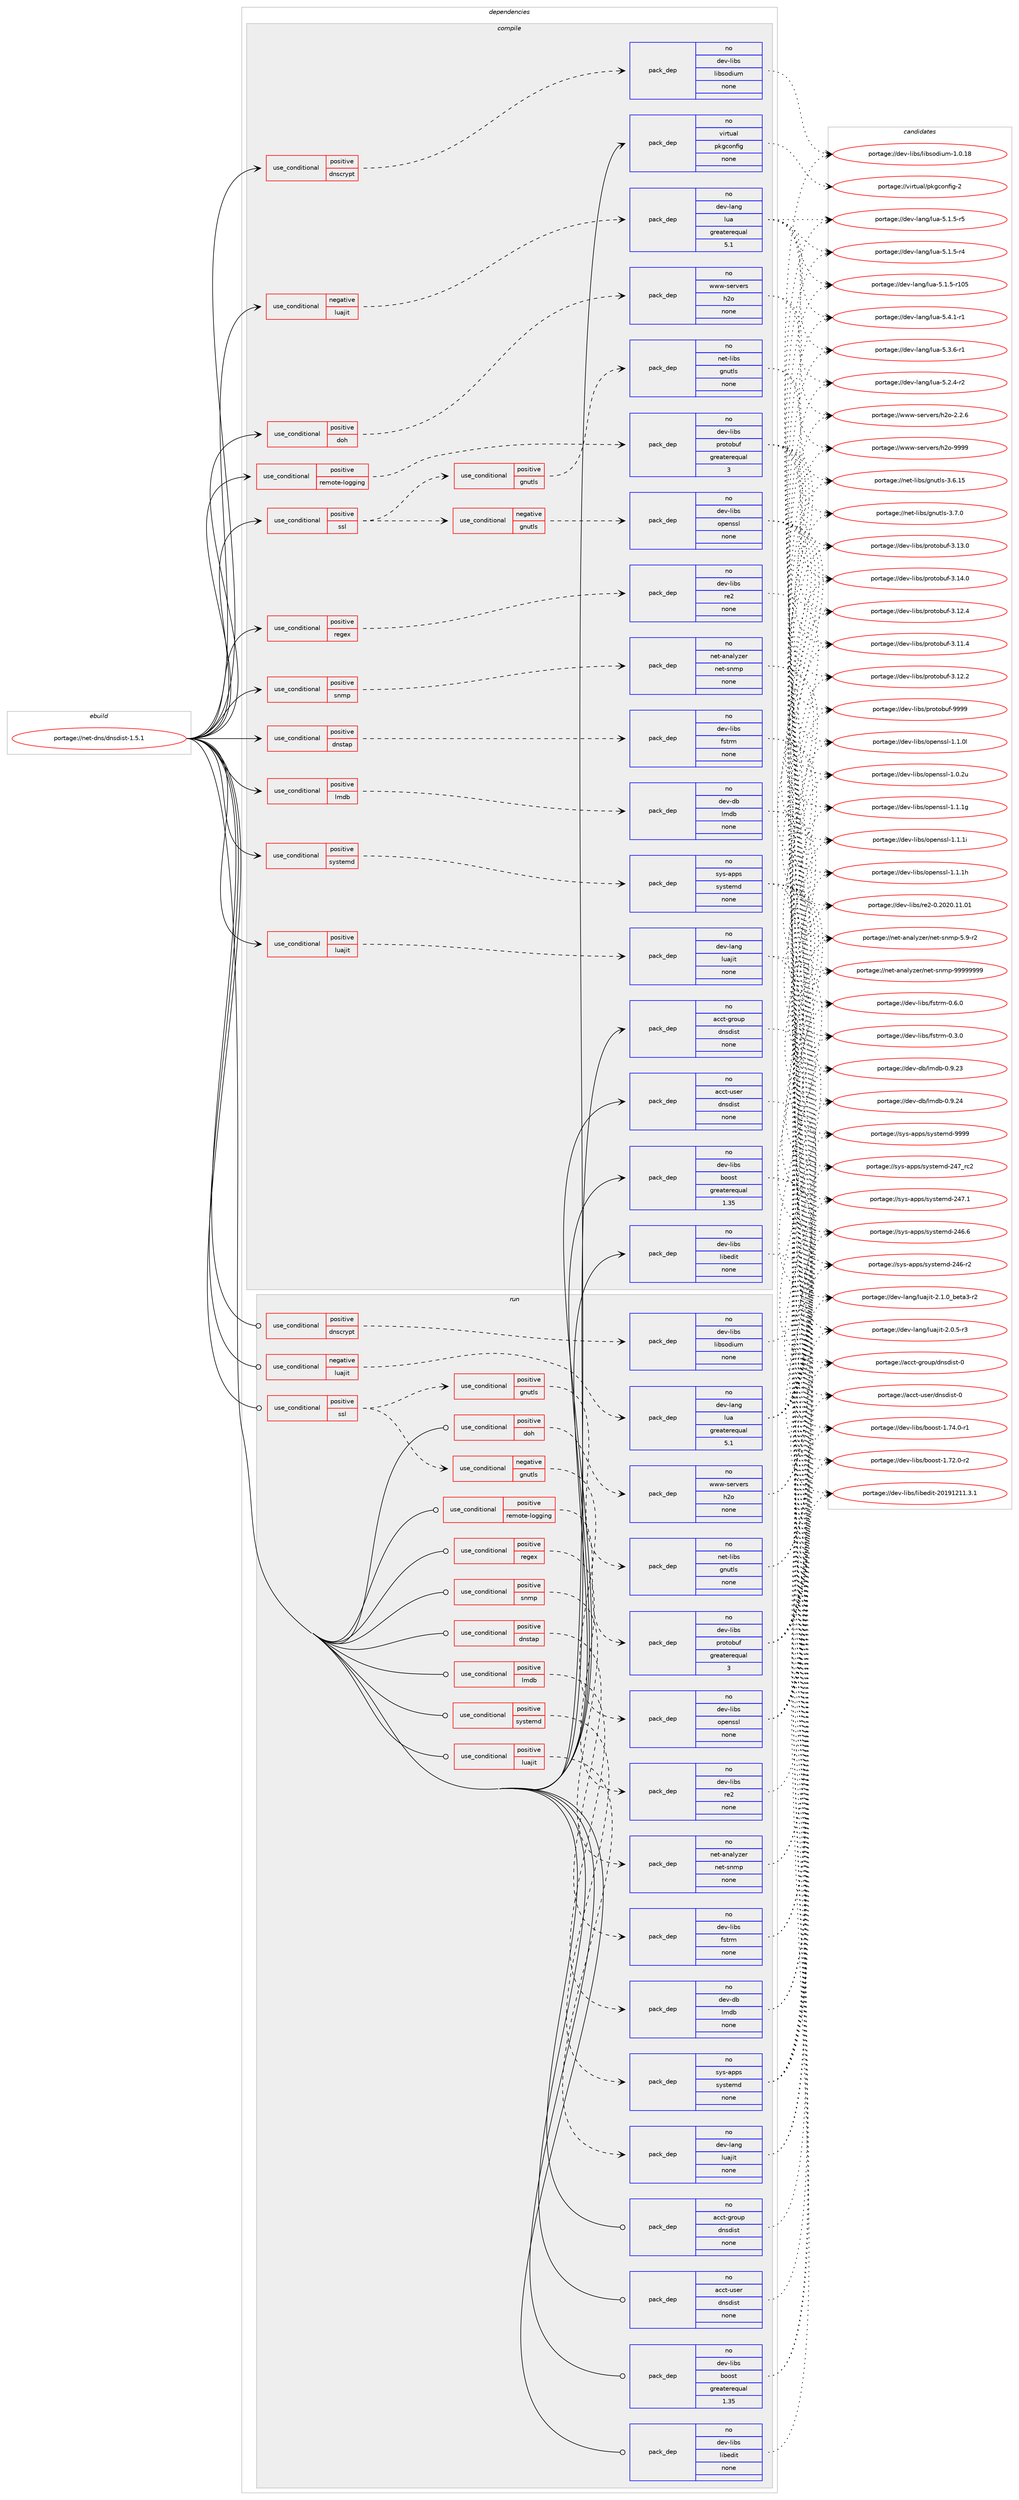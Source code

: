 digraph prolog {

# *************
# Graph options
# *************

newrank=true;
concentrate=true;
compound=true;
graph [rankdir=LR,fontname=Helvetica,fontsize=10,ranksep=1.5];#, ranksep=2.5, nodesep=0.2];
edge  [arrowhead=vee];
node  [fontname=Helvetica,fontsize=10];

# **********
# The ebuild
# **********

subgraph cluster_leftcol {
color=gray;
rank=same;
label=<<i>ebuild</i>>;
id [label="portage://net-dns/dnsdist-1.5.1", color=red, width=4, href="../net-dns/dnsdist-1.5.1.svg"];
}

# ****************
# The dependencies
# ****************

subgraph cluster_midcol {
color=gray;
label=<<i>dependencies</i>>;
subgraph cluster_compile {
fillcolor="#eeeeee";
style=filled;
label=<<i>compile</i>>;
subgraph cond4137 {
dependency14189 [label=<<TABLE BORDER="0" CELLBORDER="1" CELLSPACING="0" CELLPADDING="4"><TR><TD ROWSPAN="3" CELLPADDING="10">use_conditional</TD></TR><TR><TD>negative</TD></TR><TR><TD>luajit</TD></TR></TABLE>>, shape=none, color=red];
subgraph pack9918 {
dependency14190 [label=<<TABLE BORDER="0" CELLBORDER="1" CELLSPACING="0" CELLPADDING="4" WIDTH="220"><TR><TD ROWSPAN="6" CELLPADDING="30">pack_dep</TD></TR><TR><TD WIDTH="110">no</TD></TR><TR><TD>dev-lang</TD></TR><TR><TD>lua</TD></TR><TR><TD>greaterequal</TD></TR><TR><TD>5.1</TD></TR></TABLE>>, shape=none, color=blue];
}
dependency14189:e -> dependency14190:w [weight=20,style="dashed",arrowhead="vee"];
}
id:e -> dependency14189:w [weight=20,style="solid",arrowhead="vee"];
subgraph cond4138 {
dependency14191 [label=<<TABLE BORDER="0" CELLBORDER="1" CELLSPACING="0" CELLPADDING="4"><TR><TD ROWSPAN="3" CELLPADDING="10">use_conditional</TD></TR><TR><TD>positive</TD></TR><TR><TD>dnscrypt</TD></TR></TABLE>>, shape=none, color=red];
subgraph pack9919 {
dependency14192 [label=<<TABLE BORDER="0" CELLBORDER="1" CELLSPACING="0" CELLPADDING="4" WIDTH="220"><TR><TD ROWSPAN="6" CELLPADDING="30">pack_dep</TD></TR><TR><TD WIDTH="110">no</TD></TR><TR><TD>dev-libs</TD></TR><TR><TD>libsodium</TD></TR><TR><TD>none</TD></TR><TR><TD></TD></TR></TABLE>>, shape=none, color=blue];
}
dependency14191:e -> dependency14192:w [weight=20,style="dashed",arrowhead="vee"];
}
id:e -> dependency14191:w [weight=20,style="solid",arrowhead="vee"];
subgraph cond4139 {
dependency14193 [label=<<TABLE BORDER="0" CELLBORDER="1" CELLSPACING="0" CELLPADDING="4"><TR><TD ROWSPAN="3" CELLPADDING="10">use_conditional</TD></TR><TR><TD>positive</TD></TR><TR><TD>dnstap</TD></TR></TABLE>>, shape=none, color=red];
subgraph pack9920 {
dependency14194 [label=<<TABLE BORDER="0" CELLBORDER="1" CELLSPACING="0" CELLPADDING="4" WIDTH="220"><TR><TD ROWSPAN="6" CELLPADDING="30">pack_dep</TD></TR><TR><TD WIDTH="110">no</TD></TR><TR><TD>dev-libs</TD></TR><TR><TD>fstrm</TD></TR><TR><TD>none</TD></TR><TR><TD></TD></TR></TABLE>>, shape=none, color=blue];
}
dependency14193:e -> dependency14194:w [weight=20,style="dashed",arrowhead="vee"];
}
id:e -> dependency14193:w [weight=20,style="solid",arrowhead="vee"];
subgraph cond4140 {
dependency14195 [label=<<TABLE BORDER="0" CELLBORDER="1" CELLSPACING="0" CELLPADDING="4"><TR><TD ROWSPAN="3" CELLPADDING="10">use_conditional</TD></TR><TR><TD>positive</TD></TR><TR><TD>doh</TD></TR></TABLE>>, shape=none, color=red];
subgraph pack9921 {
dependency14196 [label=<<TABLE BORDER="0" CELLBORDER="1" CELLSPACING="0" CELLPADDING="4" WIDTH="220"><TR><TD ROWSPAN="6" CELLPADDING="30">pack_dep</TD></TR><TR><TD WIDTH="110">no</TD></TR><TR><TD>www-servers</TD></TR><TR><TD>h2o</TD></TR><TR><TD>none</TD></TR><TR><TD></TD></TR></TABLE>>, shape=none, color=blue];
}
dependency14195:e -> dependency14196:w [weight=20,style="dashed",arrowhead="vee"];
}
id:e -> dependency14195:w [weight=20,style="solid",arrowhead="vee"];
subgraph cond4141 {
dependency14197 [label=<<TABLE BORDER="0" CELLBORDER="1" CELLSPACING="0" CELLPADDING="4"><TR><TD ROWSPAN="3" CELLPADDING="10">use_conditional</TD></TR><TR><TD>positive</TD></TR><TR><TD>lmdb</TD></TR></TABLE>>, shape=none, color=red];
subgraph pack9922 {
dependency14198 [label=<<TABLE BORDER="0" CELLBORDER="1" CELLSPACING="0" CELLPADDING="4" WIDTH="220"><TR><TD ROWSPAN="6" CELLPADDING="30">pack_dep</TD></TR><TR><TD WIDTH="110">no</TD></TR><TR><TD>dev-db</TD></TR><TR><TD>lmdb</TD></TR><TR><TD>none</TD></TR><TR><TD></TD></TR></TABLE>>, shape=none, color=blue];
}
dependency14197:e -> dependency14198:w [weight=20,style="dashed",arrowhead="vee"];
}
id:e -> dependency14197:w [weight=20,style="solid",arrowhead="vee"];
subgraph cond4142 {
dependency14199 [label=<<TABLE BORDER="0" CELLBORDER="1" CELLSPACING="0" CELLPADDING="4"><TR><TD ROWSPAN="3" CELLPADDING="10">use_conditional</TD></TR><TR><TD>positive</TD></TR><TR><TD>luajit</TD></TR></TABLE>>, shape=none, color=red];
subgraph pack9923 {
dependency14200 [label=<<TABLE BORDER="0" CELLBORDER="1" CELLSPACING="0" CELLPADDING="4" WIDTH="220"><TR><TD ROWSPAN="6" CELLPADDING="30">pack_dep</TD></TR><TR><TD WIDTH="110">no</TD></TR><TR><TD>dev-lang</TD></TR><TR><TD>luajit</TD></TR><TR><TD>none</TD></TR><TR><TD></TD></TR></TABLE>>, shape=none, color=blue];
}
dependency14199:e -> dependency14200:w [weight=20,style="dashed",arrowhead="vee"];
}
id:e -> dependency14199:w [weight=20,style="solid",arrowhead="vee"];
subgraph cond4143 {
dependency14201 [label=<<TABLE BORDER="0" CELLBORDER="1" CELLSPACING="0" CELLPADDING="4"><TR><TD ROWSPAN="3" CELLPADDING="10">use_conditional</TD></TR><TR><TD>positive</TD></TR><TR><TD>regex</TD></TR></TABLE>>, shape=none, color=red];
subgraph pack9924 {
dependency14202 [label=<<TABLE BORDER="0" CELLBORDER="1" CELLSPACING="0" CELLPADDING="4" WIDTH="220"><TR><TD ROWSPAN="6" CELLPADDING="30">pack_dep</TD></TR><TR><TD WIDTH="110">no</TD></TR><TR><TD>dev-libs</TD></TR><TR><TD>re2</TD></TR><TR><TD>none</TD></TR><TR><TD></TD></TR></TABLE>>, shape=none, color=blue];
}
dependency14201:e -> dependency14202:w [weight=20,style="dashed",arrowhead="vee"];
}
id:e -> dependency14201:w [weight=20,style="solid",arrowhead="vee"];
subgraph cond4144 {
dependency14203 [label=<<TABLE BORDER="0" CELLBORDER="1" CELLSPACING="0" CELLPADDING="4"><TR><TD ROWSPAN="3" CELLPADDING="10">use_conditional</TD></TR><TR><TD>positive</TD></TR><TR><TD>remote-logging</TD></TR></TABLE>>, shape=none, color=red];
subgraph pack9925 {
dependency14204 [label=<<TABLE BORDER="0" CELLBORDER="1" CELLSPACING="0" CELLPADDING="4" WIDTH="220"><TR><TD ROWSPAN="6" CELLPADDING="30">pack_dep</TD></TR><TR><TD WIDTH="110">no</TD></TR><TR><TD>dev-libs</TD></TR><TR><TD>protobuf</TD></TR><TR><TD>greaterequal</TD></TR><TR><TD>3</TD></TR></TABLE>>, shape=none, color=blue];
}
dependency14203:e -> dependency14204:w [weight=20,style="dashed",arrowhead="vee"];
}
id:e -> dependency14203:w [weight=20,style="solid",arrowhead="vee"];
subgraph cond4145 {
dependency14205 [label=<<TABLE BORDER="0" CELLBORDER="1" CELLSPACING="0" CELLPADDING="4"><TR><TD ROWSPAN="3" CELLPADDING="10">use_conditional</TD></TR><TR><TD>positive</TD></TR><TR><TD>snmp</TD></TR></TABLE>>, shape=none, color=red];
subgraph pack9926 {
dependency14206 [label=<<TABLE BORDER="0" CELLBORDER="1" CELLSPACING="0" CELLPADDING="4" WIDTH="220"><TR><TD ROWSPAN="6" CELLPADDING="30">pack_dep</TD></TR><TR><TD WIDTH="110">no</TD></TR><TR><TD>net-analyzer</TD></TR><TR><TD>net-snmp</TD></TR><TR><TD>none</TD></TR><TR><TD></TD></TR></TABLE>>, shape=none, color=blue];
}
dependency14205:e -> dependency14206:w [weight=20,style="dashed",arrowhead="vee"];
}
id:e -> dependency14205:w [weight=20,style="solid",arrowhead="vee"];
subgraph cond4146 {
dependency14207 [label=<<TABLE BORDER="0" CELLBORDER="1" CELLSPACING="0" CELLPADDING="4"><TR><TD ROWSPAN="3" CELLPADDING="10">use_conditional</TD></TR><TR><TD>positive</TD></TR><TR><TD>ssl</TD></TR></TABLE>>, shape=none, color=red];
subgraph cond4147 {
dependency14208 [label=<<TABLE BORDER="0" CELLBORDER="1" CELLSPACING="0" CELLPADDING="4"><TR><TD ROWSPAN="3" CELLPADDING="10">use_conditional</TD></TR><TR><TD>positive</TD></TR><TR><TD>gnutls</TD></TR></TABLE>>, shape=none, color=red];
subgraph pack9927 {
dependency14209 [label=<<TABLE BORDER="0" CELLBORDER="1" CELLSPACING="0" CELLPADDING="4" WIDTH="220"><TR><TD ROWSPAN="6" CELLPADDING="30">pack_dep</TD></TR><TR><TD WIDTH="110">no</TD></TR><TR><TD>net-libs</TD></TR><TR><TD>gnutls</TD></TR><TR><TD>none</TD></TR><TR><TD></TD></TR></TABLE>>, shape=none, color=blue];
}
dependency14208:e -> dependency14209:w [weight=20,style="dashed",arrowhead="vee"];
}
dependency14207:e -> dependency14208:w [weight=20,style="dashed",arrowhead="vee"];
subgraph cond4148 {
dependency14210 [label=<<TABLE BORDER="0" CELLBORDER="1" CELLSPACING="0" CELLPADDING="4"><TR><TD ROWSPAN="3" CELLPADDING="10">use_conditional</TD></TR><TR><TD>negative</TD></TR><TR><TD>gnutls</TD></TR></TABLE>>, shape=none, color=red];
subgraph pack9928 {
dependency14211 [label=<<TABLE BORDER="0" CELLBORDER="1" CELLSPACING="0" CELLPADDING="4" WIDTH="220"><TR><TD ROWSPAN="6" CELLPADDING="30">pack_dep</TD></TR><TR><TD WIDTH="110">no</TD></TR><TR><TD>dev-libs</TD></TR><TR><TD>openssl</TD></TR><TR><TD>none</TD></TR><TR><TD></TD></TR></TABLE>>, shape=none, color=blue];
}
dependency14210:e -> dependency14211:w [weight=20,style="dashed",arrowhead="vee"];
}
dependency14207:e -> dependency14210:w [weight=20,style="dashed",arrowhead="vee"];
}
id:e -> dependency14207:w [weight=20,style="solid",arrowhead="vee"];
subgraph cond4149 {
dependency14212 [label=<<TABLE BORDER="0" CELLBORDER="1" CELLSPACING="0" CELLPADDING="4"><TR><TD ROWSPAN="3" CELLPADDING="10">use_conditional</TD></TR><TR><TD>positive</TD></TR><TR><TD>systemd</TD></TR></TABLE>>, shape=none, color=red];
subgraph pack9929 {
dependency14213 [label=<<TABLE BORDER="0" CELLBORDER="1" CELLSPACING="0" CELLPADDING="4" WIDTH="220"><TR><TD ROWSPAN="6" CELLPADDING="30">pack_dep</TD></TR><TR><TD WIDTH="110">no</TD></TR><TR><TD>sys-apps</TD></TR><TR><TD>systemd</TD></TR><TR><TD>none</TD></TR><TR><TD></TD></TR></TABLE>>, shape=none, color=blue];
}
dependency14212:e -> dependency14213:w [weight=20,style="dashed",arrowhead="vee"];
}
id:e -> dependency14212:w [weight=20,style="solid",arrowhead="vee"];
subgraph pack9930 {
dependency14214 [label=<<TABLE BORDER="0" CELLBORDER="1" CELLSPACING="0" CELLPADDING="4" WIDTH="220"><TR><TD ROWSPAN="6" CELLPADDING="30">pack_dep</TD></TR><TR><TD WIDTH="110">no</TD></TR><TR><TD>acct-group</TD></TR><TR><TD>dnsdist</TD></TR><TR><TD>none</TD></TR><TR><TD></TD></TR></TABLE>>, shape=none, color=blue];
}
id:e -> dependency14214:w [weight=20,style="solid",arrowhead="vee"];
subgraph pack9931 {
dependency14215 [label=<<TABLE BORDER="0" CELLBORDER="1" CELLSPACING="0" CELLPADDING="4" WIDTH="220"><TR><TD ROWSPAN="6" CELLPADDING="30">pack_dep</TD></TR><TR><TD WIDTH="110">no</TD></TR><TR><TD>acct-user</TD></TR><TR><TD>dnsdist</TD></TR><TR><TD>none</TD></TR><TR><TD></TD></TR></TABLE>>, shape=none, color=blue];
}
id:e -> dependency14215:w [weight=20,style="solid",arrowhead="vee"];
subgraph pack9932 {
dependency14216 [label=<<TABLE BORDER="0" CELLBORDER="1" CELLSPACING="0" CELLPADDING="4" WIDTH="220"><TR><TD ROWSPAN="6" CELLPADDING="30">pack_dep</TD></TR><TR><TD WIDTH="110">no</TD></TR><TR><TD>dev-libs</TD></TR><TR><TD>boost</TD></TR><TR><TD>greaterequal</TD></TR><TR><TD>1.35</TD></TR></TABLE>>, shape=none, color=blue];
}
id:e -> dependency14216:w [weight=20,style="solid",arrowhead="vee"];
subgraph pack9933 {
dependency14217 [label=<<TABLE BORDER="0" CELLBORDER="1" CELLSPACING="0" CELLPADDING="4" WIDTH="220"><TR><TD ROWSPAN="6" CELLPADDING="30">pack_dep</TD></TR><TR><TD WIDTH="110">no</TD></TR><TR><TD>dev-libs</TD></TR><TR><TD>libedit</TD></TR><TR><TD>none</TD></TR><TR><TD></TD></TR></TABLE>>, shape=none, color=blue];
}
id:e -> dependency14217:w [weight=20,style="solid",arrowhead="vee"];
subgraph pack9934 {
dependency14218 [label=<<TABLE BORDER="0" CELLBORDER="1" CELLSPACING="0" CELLPADDING="4" WIDTH="220"><TR><TD ROWSPAN="6" CELLPADDING="30">pack_dep</TD></TR><TR><TD WIDTH="110">no</TD></TR><TR><TD>virtual</TD></TR><TR><TD>pkgconfig</TD></TR><TR><TD>none</TD></TR><TR><TD></TD></TR></TABLE>>, shape=none, color=blue];
}
id:e -> dependency14218:w [weight=20,style="solid",arrowhead="vee"];
}
subgraph cluster_compileandrun {
fillcolor="#eeeeee";
style=filled;
label=<<i>compile and run</i>>;
}
subgraph cluster_run {
fillcolor="#eeeeee";
style=filled;
label=<<i>run</i>>;
subgraph cond4150 {
dependency14219 [label=<<TABLE BORDER="0" CELLBORDER="1" CELLSPACING="0" CELLPADDING="4"><TR><TD ROWSPAN="3" CELLPADDING="10">use_conditional</TD></TR><TR><TD>negative</TD></TR><TR><TD>luajit</TD></TR></TABLE>>, shape=none, color=red];
subgraph pack9935 {
dependency14220 [label=<<TABLE BORDER="0" CELLBORDER="1" CELLSPACING="0" CELLPADDING="4" WIDTH="220"><TR><TD ROWSPAN="6" CELLPADDING="30">pack_dep</TD></TR><TR><TD WIDTH="110">no</TD></TR><TR><TD>dev-lang</TD></TR><TR><TD>lua</TD></TR><TR><TD>greaterequal</TD></TR><TR><TD>5.1</TD></TR></TABLE>>, shape=none, color=blue];
}
dependency14219:e -> dependency14220:w [weight=20,style="dashed",arrowhead="vee"];
}
id:e -> dependency14219:w [weight=20,style="solid",arrowhead="odot"];
subgraph cond4151 {
dependency14221 [label=<<TABLE BORDER="0" CELLBORDER="1" CELLSPACING="0" CELLPADDING="4"><TR><TD ROWSPAN="3" CELLPADDING="10">use_conditional</TD></TR><TR><TD>positive</TD></TR><TR><TD>dnscrypt</TD></TR></TABLE>>, shape=none, color=red];
subgraph pack9936 {
dependency14222 [label=<<TABLE BORDER="0" CELLBORDER="1" CELLSPACING="0" CELLPADDING="4" WIDTH="220"><TR><TD ROWSPAN="6" CELLPADDING="30">pack_dep</TD></TR><TR><TD WIDTH="110">no</TD></TR><TR><TD>dev-libs</TD></TR><TR><TD>libsodium</TD></TR><TR><TD>none</TD></TR><TR><TD></TD></TR></TABLE>>, shape=none, color=blue];
}
dependency14221:e -> dependency14222:w [weight=20,style="dashed",arrowhead="vee"];
}
id:e -> dependency14221:w [weight=20,style="solid",arrowhead="odot"];
subgraph cond4152 {
dependency14223 [label=<<TABLE BORDER="0" CELLBORDER="1" CELLSPACING="0" CELLPADDING="4"><TR><TD ROWSPAN="3" CELLPADDING="10">use_conditional</TD></TR><TR><TD>positive</TD></TR><TR><TD>dnstap</TD></TR></TABLE>>, shape=none, color=red];
subgraph pack9937 {
dependency14224 [label=<<TABLE BORDER="0" CELLBORDER="1" CELLSPACING="0" CELLPADDING="4" WIDTH="220"><TR><TD ROWSPAN="6" CELLPADDING="30">pack_dep</TD></TR><TR><TD WIDTH="110">no</TD></TR><TR><TD>dev-libs</TD></TR><TR><TD>fstrm</TD></TR><TR><TD>none</TD></TR><TR><TD></TD></TR></TABLE>>, shape=none, color=blue];
}
dependency14223:e -> dependency14224:w [weight=20,style="dashed",arrowhead="vee"];
}
id:e -> dependency14223:w [weight=20,style="solid",arrowhead="odot"];
subgraph cond4153 {
dependency14225 [label=<<TABLE BORDER="0" CELLBORDER="1" CELLSPACING="0" CELLPADDING="4"><TR><TD ROWSPAN="3" CELLPADDING="10">use_conditional</TD></TR><TR><TD>positive</TD></TR><TR><TD>doh</TD></TR></TABLE>>, shape=none, color=red];
subgraph pack9938 {
dependency14226 [label=<<TABLE BORDER="0" CELLBORDER="1" CELLSPACING="0" CELLPADDING="4" WIDTH="220"><TR><TD ROWSPAN="6" CELLPADDING="30">pack_dep</TD></TR><TR><TD WIDTH="110">no</TD></TR><TR><TD>www-servers</TD></TR><TR><TD>h2o</TD></TR><TR><TD>none</TD></TR><TR><TD></TD></TR></TABLE>>, shape=none, color=blue];
}
dependency14225:e -> dependency14226:w [weight=20,style="dashed",arrowhead="vee"];
}
id:e -> dependency14225:w [weight=20,style="solid",arrowhead="odot"];
subgraph cond4154 {
dependency14227 [label=<<TABLE BORDER="0" CELLBORDER="1" CELLSPACING="0" CELLPADDING="4"><TR><TD ROWSPAN="3" CELLPADDING="10">use_conditional</TD></TR><TR><TD>positive</TD></TR><TR><TD>lmdb</TD></TR></TABLE>>, shape=none, color=red];
subgraph pack9939 {
dependency14228 [label=<<TABLE BORDER="0" CELLBORDER="1" CELLSPACING="0" CELLPADDING="4" WIDTH="220"><TR><TD ROWSPAN="6" CELLPADDING="30">pack_dep</TD></TR><TR><TD WIDTH="110">no</TD></TR><TR><TD>dev-db</TD></TR><TR><TD>lmdb</TD></TR><TR><TD>none</TD></TR><TR><TD></TD></TR></TABLE>>, shape=none, color=blue];
}
dependency14227:e -> dependency14228:w [weight=20,style="dashed",arrowhead="vee"];
}
id:e -> dependency14227:w [weight=20,style="solid",arrowhead="odot"];
subgraph cond4155 {
dependency14229 [label=<<TABLE BORDER="0" CELLBORDER="1" CELLSPACING="0" CELLPADDING="4"><TR><TD ROWSPAN="3" CELLPADDING="10">use_conditional</TD></TR><TR><TD>positive</TD></TR><TR><TD>luajit</TD></TR></TABLE>>, shape=none, color=red];
subgraph pack9940 {
dependency14230 [label=<<TABLE BORDER="0" CELLBORDER="1" CELLSPACING="0" CELLPADDING="4" WIDTH="220"><TR><TD ROWSPAN="6" CELLPADDING="30">pack_dep</TD></TR><TR><TD WIDTH="110">no</TD></TR><TR><TD>dev-lang</TD></TR><TR><TD>luajit</TD></TR><TR><TD>none</TD></TR><TR><TD></TD></TR></TABLE>>, shape=none, color=blue];
}
dependency14229:e -> dependency14230:w [weight=20,style="dashed",arrowhead="vee"];
}
id:e -> dependency14229:w [weight=20,style="solid",arrowhead="odot"];
subgraph cond4156 {
dependency14231 [label=<<TABLE BORDER="0" CELLBORDER="1" CELLSPACING="0" CELLPADDING="4"><TR><TD ROWSPAN="3" CELLPADDING="10">use_conditional</TD></TR><TR><TD>positive</TD></TR><TR><TD>regex</TD></TR></TABLE>>, shape=none, color=red];
subgraph pack9941 {
dependency14232 [label=<<TABLE BORDER="0" CELLBORDER="1" CELLSPACING="0" CELLPADDING="4" WIDTH="220"><TR><TD ROWSPAN="6" CELLPADDING="30">pack_dep</TD></TR><TR><TD WIDTH="110">no</TD></TR><TR><TD>dev-libs</TD></TR><TR><TD>re2</TD></TR><TR><TD>none</TD></TR><TR><TD></TD></TR></TABLE>>, shape=none, color=blue];
}
dependency14231:e -> dependency14232:w [weight=20,style="dashed",arrowhead="vee"];
}
id:e -> dependency14231:w [weight=20,style="solid",arrowhead="odot"];
subgraph cond4157 {
dependency14233 [label=<<TABLE BORDER="0" CELLBORDER="1" CELLSPACING="0" CELLPADDING="4"><TR><TD ROWSPAN="3" CELLPADDING="10">use_conditional</TD></TR><TR><TD>positive</TD></TR><TR><TD>remote-logging</TD></TR></TABLE>>, shape=none, color=red];
subgraph pack9942 {
dependency14234 [label=<<TABLE BORDER="0" CELLBORDER="1" CELLSPACING="0" CELLPADDING="4" WIDTH="220"><TR><TD ROWSPAN="6" CELLPADDING="30">pack_dep</TD></TR><TR><TD WIDTH="110">no</TD></TR><TR><TD>dev-libs</TD></TR><TR><TD>protobuf</TD></TR><TR><TD>greaterequal</TD></TR><TR><TD>3</TD></TR></TABLE>>, shape=none, color=blue];
}
dependency14233:e -> dependency14234:w [weight=20,style="dashed",arrowhead="vee"];
}
id:e -> dependency14233:w [weight=20,style="solid",arrowhead="odot"];
subgraph cond4158 {
dependency14235 [label=<<TABLE BORDER="0" CELLBORDER="1" CELLSPACING="0" CELLPADDING="4"><TR><TD ROWSPAN="3" CELLPADDING="10">use_conditional</TD></TR><TR><TD>positive</TD></TR><TR><TD>snmp</TD></TR></TABLE>>, shape=none, color=red];
subgraph pack9943 {
dependency14236 [label=<<TABLE BORDER="0" CELLBORDER="1" CELLSPACING="0" CELLPADDING="4" WIDTH="220"><TR><TD ROWSPAN="6" CELLPADDING="30">pack_dep</TD></TR><TR><TD WIDTH="110">no</TD></TR><TR><TD>net-analyzer</TD></TR><TR><TD>net-snmp</TD></TR><TR><TD>none</TD></TR><TR><TD></TD></TR></TABLE>>, shape=none, color=blue];
}
dependency14235:e -> dependency14236:w [weight=20,style="dashed",arrowhead="vee"];
}
id:e -> dependency14235:w [weight=20,style="solid",arrowhead="odot"];
subgraph cond4159 {
dependency14237 [label=<<TABLE BORDER="0" CELLBORDER="1" CELLSPACING="0" CELLPADDING="4"><TR><TD ROWSPAN="3" CELLPADDING="10">use_conditional</TD></TR><TR><TD>positive</TD></TR><TR><TD>ssl</TD></TR></TABLE>>, shape=none, color=red];
subgraph cond4160 {
dependency14238 [label=<<TABLE BORDER="0" CELLBORDER="1" CELLSPACING="0" CELLPADDING="4"><TR><TD ROWSPAN="3" CELLPADDING="10">use_conditional</TD></TR><TR><TD>positive</TD></TR><TR><TD>gnutls</TD></TR></TABLE>>, shape=none, color=red];
subgraph pack9944 {
dependency14239 [label=<<TABLE BORDER="0" CELLBORDER="1" CELLSPACING="0" CELLPADDING="4" WIDTH="220"><TR><TD ROWSPAN="6" CELLPADDING="30">pack_dep</TD></TR><TR><TD WIDTH="110">no</TD></TR><TR><TD>net-libs</TD></TR><TR><TD>gnutls</TD></TR><TR><TD>none</TD></TR><TR><TD></TD></TR></TABLE>>, shape=none, color=blue];
}
dependency14238:e -> dependency14239:w [weight=20,style="dashed",arrowhead="vee"];
}
dependency14237:e -> dependency14238:w [weight=20,style="dashed",arrowhead="vee"];
subgraph cond4161 {
dependency14240 [label=<<TABLE BORDER="0" CELLBORDER="1" CELLSPACING="0" CELLPADDING="4"><TR><TD ROWSPAN="3" CELLPADDING="10">use_conditional</TD></TR><TR><TD>negative</TD></TR><TR><TD>gnutls</TD></TR></TABLE>>, shape=none, color=red];
subgraph pack9945 {
dependency14241 [label=<<TABLE BORDER="0" CELLBORDER="1" CELLSPACING="0" CELLPADDING="4" WIDTH="220"><TR><TD ROWSPAN="6" CELLPADDING="30">pack_dep</TD></TR><TR><TD WIDTH="110">no</TD></TR><TR><TD>dev-libs</TD></TR><TR><TD>openssl</TD></TR><TR><TD>none</TD></TR><TR><TD></TD></TR></TABLE>>, shape=none, color=blue];
}
dependency14240:e -> dependency14241:w [weight=20,style="dashed",arrowhead="vee"];
}
dependency14237:e -> dependency14240:w [weight=20,style="dashed",arrowhead="vee"];
}
id:e -> dependency14237:w [weight=20,style="solid",arrowhead="odot"];
subgraph cond4162 {
dependency14242 [label=<<TABLE BORDER="0" CELLBORDER="1" CELLSPACING="0" CELLPADDING="4"><TR><TD ROWSPAN="3" CELLPADDING="10">use_conditional</TD></TR><TR><TD>positive</TD></TR><TR><TD>systemd</TD></TR></TABLE>>, shape=none, color=red];
subgraph pack9946 {
dependency14243 [label=<<TABLE BORDER="0" CELLBORDER="1" CELLSPACING="0" CELLPADDING="4" WIDTH="220"><TR><TD ROWSPAN="6" CELLPADDING="30">pack_dep</TD></TR><TR><TD WIDTH="110">no</TD></TR><TR><TD>sys-apps</TD></TR><TR><TD>systemd</TD></TR><TR><TD>none</TD></TR><TR><TD></TD></TR></TABLE>>, shape=none, color=blue];
}
dependency14242:e -> dependency14243:w [weight=20,style="dashed",arrowhead="vee"];
}
id:e -> dependency14242:w [weight=20,style="solid",arrowhead="odot"];
subgraph pack9947 {
dependency14244 [label=<<TABLE BORDER="0" CELLBORDER="1" CELLSPACING="0" CELLPADDING="4" WIDTH="220"><TR><TD ROWSPAN="6" CELLPADDING="30">pack_dep</TD></TR><TR><TD WIDTH="110">no</TD></TR><TR><TD>acct-group</TD></TR><TR><TD>dnsdist</TD></TR><TR><TD>none</TD></TR><TR><TD></TD></TR></TABLE>>, shape=none, color=blue];
}
id:e -> dependency14244:w [weight=20,style="solid",arrowhead="odot"];
subgraph pack9948 {
dependency14245 [label=<<TABLE BORDER="0" CELLBORDER="1" CELLSPACING="0" CELLPADDING="4" WIDTH="220"><TR><TD ROWSPAN="6" CELLPADDING="30">pack_dep</TD></TR><TR><TD WIDTH="110">no</TD></TR><TR><TD>acct-user</TD></TR><TR><TD>dnsdist</TD></TR><TR><TD>none</TD></TR><TR><TD></TD></TR></TABLE>>, shape=none, color=blue];
}
id:e -> dependency14245:w [weight=20,style="solid",arrowhead="odot"];
subgraph pack9949 {
dependency14246 [label=<<TABLE BORDER="0" CELLBORDER="1" CELLSPACING="0" CELLPADDING="4" WIDTH="220"><TR><TD ROWSPAN="6" CELLPADDING="30">pack_dep</TD></TR><TR><TD WIDTH="110">no</TD></TR><TR><TD>dev-libs</TD></TR><TR><TD>boost</TD></TR><TR><TD>greaterequal</TD></TR><TR><TD>1.35</TD></TR></TABLE>>, shape=none, color=blue];
}
id:e -> dependency14246:w [weight=20,style="solid",arrowhead="odot"];
subgraph pack9950 {
dependency14247 [label=<<TABLE BORDER="0" CELLBORDER="1" CELLSPACING="0" CELLPADDING="4" WIDTH="220"><TR><TD ROWSPAN="6" CELLPADDING="30">pack_dep</TD></TR><TR><TD WIDTH="110">no</TD></TR><TR><TD>dev-libs</TD></TR><TR><TD>libedit</TD></TR><TR><TD>none</TD></TR><TR><TD></TD></TR></TABLE>>, shape=none, color=blue];
}
id:e -> dependency14247:w [weight=20,style="solid",arrowhead="odot"];
}
}

# **************
# The candidates
# **************

subgraph cluster_choices {
rank=same;
color=gray;
label=<<i>candidates</i>>;

subgraph choice9918 {
color=black;
nodesep=1;
choice100101118451089711010347108117974553465246494511449 [label="portage://dev-lang/lua-5.4.1-r1", color=red, width=4,href="../dev-lang/lua-5.4.1-r1.svg"];
choice100101118451089711010347108117974553465146544511449 [label="portage://dev-lang/lua-5.3.6-r1", color=red, width=4,href="../dev-lang/lua-5.3.6-r1.svg"];
choice100101118451089711010347108117974553465046524511450 [label="portage://dev-lang/lua-5.2.4-r2", color=red, width=4,href="../dev-lang/lua-5.2.4-r2.svg"];
choice100101118451089711010347108117974553464946534511453 [label="portage://dev-lang/lua-5.1.5-r5", color=red, width=4,href="../dev-lang/lua-5.1.5-r5.svg"];
choice100101118451089711010347108117974553464946534511452 [label="portage://dev-lang/lua-5.1.5-r4", color=red, width=4,href="../dev-lang/lua-5.1.5-r4.svg"];
choice1001011184510897110103471081179745534649465345114494853 [label="portage://dev-lang/lua-5.1.5-r105", color=red, width=4,href="../dev-lang/lua-5.1.5-r105.svg"];
dependency14190:e -> choice100101118451089711010347108117974553465246494511449:w [style=dotted,weight="100"];
dependency14190:e -> choice100101118451089711010347108117974553465146544511449:w [style=dotted,weight="100"];
dependency14190:e -> choice100101118451089711010347108117974553465046524511450:w [style=dotted,weight="100"];
dependency14190:e -> choice100101118451089711010347108117974553464946534511453:w [style=dotted,weight="100"];
dependency14190:e -> choice100101118451089711010347108117974553464946534511452:w [style=dotted,weight="100"];
dependency14190:e -> choice1001011184510897110103471081179745534649465345114494853:w [style=dotted,weight="100"];
}
subgraph choice9919 {
color=black;
nodesep=1;
choice1001011184510810598115471081059811511110010511710945494648464956 [label="portage://dev-libs/libsodium-1.0.18", color=red, width=4,href="../dev-libs/libsodium-1.0.18.svg"];
dependency14192:e -> choice1001011184510810598115471081059811511110010511710945494648464956:w [style=dotted,weight="100"];
}
subgraph choice9920 {
color=black;
nodesep=1;
choice100101118451081059811547102115116114109454846544648 [label="portage://dev-libs/fstrm-0.6.0", color=red, width=4,href="../dev-libs/fstrm-0.6.0.svg"];
choice100101118451081059811547102115116114109454846514648 [label="portage://dev-libs/fstrm-0.3.0", color=red, width=4,href="../dev-libs/fstrm-0.3.0.svg"];
dependency14194:e -> choice100101118451081059811547102115116114109454846544648:w [style=dotted,weight="100"];
dependency14194:e -> choice100101118451081059811547102115116114109454846514648:w [style=dotted,weight="100"];
}
subgraph choice9921 {
color=black;
nodesep=1;
choice1191191194511510111411810111411547104501114557575757 [label="portage://www-servers/h2o-9999", color=red, width=4,href="../www-servers/h2o-9999.svg"];
choice119119119451151011141181011141154710450111455046504654 [label="portage://www-servers/h2o-2.2.6", color=red, width=4,href="../www-servers/h2o-2.2.6.svg"];
dependency14196:e -> choice1191191194511510111411810111411547104501114557575757:w [style=dotted,weight="100"];
dependency14196:e -> choice119119119451151011141181011141154710450111455046504654:w [style=dotted,weight="100"];
}
subgraph choice9922 {
color=black;
nodesep=1;
choice1001011184510098471081091009845484657465052 [label="portage://dev-db/lmdb-0.9.24", color=red, width=4,href="../dev-db/lmdb-0.9.24.svg"];
choice1001011184510098471081091009845484657465051 [label="portage://dev-db/lmdb-0.9.23", color=red, width=4,href="../dev-db/lmdb-0.9.23.svg"];
dependency14198:e -> choice1001011184510098471081091009845484657465052:w [style=dotted,weight="100"];
dependency14198:e -> choice1001011184510098471081091009845484657465051:w [style=dotted,weight="100"];
}
subgraph choice9923 {
color=black;
nodesep=1;
choice10010111845108971101034710811797106105116455046494648959810111697514511450 [label="portage://dev-lang/luajit-2.1.0_beta3-r2", color=red, width=4,href="../dev-lang/luajit-2.1.0_beta3-r2.svg"];
choice100101118451089711010347108117971061051164550464846534511451 [label="portage://dev-lang/luajit-2.0.5-r3", color=red, width=4,href="../dev-lang/luajit-2.0.5-r3.svg"];
dependency14200:e -> choice10010111845108971101034710811797106105116455046494648959810111697514511450:w [style=dotted,weight="100"];
dependency14200:e -> choice100101118451089711010347108117971061051164550464846534511451:w [style=dotted,weight="100"];
}
subgraph choice9924 {
color=black;
nodesep=1;
choice1001011184510810598115471141015045484650485048464949464849 [label="portage://dev-libs/re2-0.2020.11.01", color=red, width=4,href="../dev-libs/re2-0.2020.11.01.svg"];
dependency14202:e -> choice1001011184510810598115471141015045484650485048464949464849:w [style=dotted,weight="100"];
}
subgraph choice9925 {
color=black;
nodesep=1;
choice100101118451081059811547112114111116111981171024557575757 [label="portage://dev-libs/protobuf-9999", color=red, width=4,href="../dev-libs/protobuf-9999.svg"];
choice1001011184510810598115471121141111161119811710245514649524648 [label="portage://dev-libs/protobuf-3.14.0", color=red, width=4,href="../dev-libs/protobuf-3.14.0.svg"];
choice1001011184510810598115471121141111161119811710245514649514648 [label="portage://dev-libs/protobuf-3.13.0", color=red, width=4,href="../dev-libs/protobuf-3.13.0.svg"];
choice1001011184510810598115471121141111161119811710245514649504652 [label="portage://dev-libs/protobuf-3.12.4", color=red, width=4,href="../dev-libs/protobuf-3.12.4.svg"];
choice1001011184510810598115471121141111161119811710245514649504650 [label="portage://dev-libs/protobuf-3.12.2", color=red, width=4,href="../dev-libs/protobuf-3.12.2.svg"];
choice1001011184510810598115471121141111161119811710245514649494652 [label="portage://dev-libs/protobuf-3.11.4", color=red, width=4,href="../dev-libs/protobuf-3.11.4.svg"];
dependency14204:e -> choice100101118451081059811547112114111116111981171024557575757:w [style=dotted,weight="100"];
dependency14204:e -> choice1001011184510810598115471121141111161119811710245514649524648:w [style=dotted,weight="100"];
dependency14204:e -> choice1001011184510810598115471121141111161119811710245514649514648:w [style=dotted,weight="100"];
dependency14204:e -> choice1001011184510810598115471121141111161119811710245514649504652:w [style=dotted,weight="100"];
dependency14204:e -> choice1001011184510810598115471121141111161119811710245514649504650:w [style=dotted,weight="100"];
dependency14204:e -> choice1001011184510810598115471121141111161119811710245514649494652:w [style=dotted,weight="100"];
}
subgraph choice9926 {
color=black;
nodesep=1;
choice1101011164597110971081211221011144711010111645115110109112455757575757575757 [label="portage://net-analyzer/net-snmp-99999999", color=red, width=4,href="../net-analyzer/net-snmp-99999999.svg"];
choice1101011164597110971081211221011144711010111645115110109112455346574511450 [label="portage://net-analyzer/net-snmp-5.9-r2", color=red, width=4,href="../net-analyzer/net-snmp-5.9-r2.svg"];
dependency14206:e -> choice1101011164597110971081211221011144711010111645115110109112455757575757575757:w [style=dotted,weight="100"];
dependency14206:e -> choice1101011164597110971081211221011144711010111645115110109112455346574511450:w [style=dotted,weight="100"];
}
subgraph choice9927 {
color=black;
nodesep=1;
choice110101116451081059811547103110117116108115455146554648 [label="portage://net-libs/gnutls-3.7.0", color=red, width=4,href="../net-libs/gnutls-3.7.0.svg"];
choice11010111645108105981154710311011711610811545514654464953 [label="portage://net-libs/gnutls-3.6.15", color=red, width=4,href="../net-libs/gnutls-3.6.15.svg"];
dependency14209:e -> choice110101116451081059811547103110117116108115455146554648:w [style=dotted,weight="100"];
dependency14209:e -> choice11010111645108105981154710311011711610811545514654464953:w [style=dotted,weight="100"];
}
subgraph choice9928 {
color=black;
nodesep=1;
choice100101118451081059811547111112101110115115108454946494649105 [label="portage://dev-libs/openssl-1.1.1i", color=red, width=4,href="../dev-libs/openssl-1.1.1i.svg"];
choice100101118451081059811547111112101110115115108454946494649104 [label="portage://dev-libs/openssl-1.1.1h", color=red, width=4,href="../dev-libs/openssl-1.1.1h.svg"];
choice100101118451081059811547111112101110115115108454946494649103 [label="portage://dev-libs/openssl-1.1.1g", color=red, width=4,href="../dev-libs/openssl-1.1.1g.svg"];
choice100101118451081059811547111112101110115115108454946494648108 [label="portage://dev-libs/openssl-1.1.0l", color=red, width=4,href="../dev-libs/openssl-1.1.0l.svg"];
choice100101118451081059811547111112101110115115108454946484650117 [label="portage://dev-libs/openssl-1.0.2u", color=red, width=4,href="../dev-libs/openssl-1.0.2u.svg"];
dependency14211:e -> choice100101118451081059811547111112101110115115108454946494649105:w [style=dotted,weight="100"];
dependency14211:e -> choice100101118451081059811547111112101110115115108454946494649104:w [style=dotted,weight="100"];
dependency14211:e -> choice100101118451081059811547111112101110115115108454946494649103:w [style=dotted,weight="100"];
dependency14211:e -> choice100101118451081059811547111112101110115115108454946494648108:w [style=dotted,weight="100"];
dependency14211:e -> choice100101118451081059811547111112101110115115108454946484650117:w [style=dotted,weight="100"];
}
subgraph choice9929 {
color=black;
nodesep=1;
choice1151211154597112112115471151211151161011091004557575757 [label="portage://sys-apps/systemd-9999", color=red, width=4,href="../sys-apps/systemd-9999.svg"];
choice11512111545971121121154711512111511610110910045505255951149950 [label="portage://sys-apps/systemd-247_rc2", color=red, width=4,href="../sys-apps/systemd-247_rc2.svg"];
choice115121115459711211211547115121115116101109100455052554649 [label="portage://sys-apps/systemd-247.1", color=red, width=4,href="../sys-apps/systemd-247.1.svg"];
choice115121115459711211211547115121115116101109100455052544654 [label="portage://sys-apps/systemd-246.6", color=red, width=4,href="../sys-apps/systemd-246.6.svg"];
choice115121115459711211211547115121115116101109100455052544511450 [label="portage://sys-apps/systemd-246-r2", color=red, width=4,href="../sys-apps/systemd-246-r2.svg"];
dependency14213:e -> choice1151211154597112112115471151211151161011091004557575757:w [style=dotted,weight="100"];
dependency14213:e -> choice11512111545971121121154711512111511610110910045505255951149950:w [style=dotted,weight="100"];
dependency14213:e -> choice115121115459711211211547115121115116101109100455052554649:w [style=dotted,weight="100"];
dependency14213:e -> choice115121115459711211211547115121115116101109100455052544654:w [style=dotted,weight="100"];
dependency14213:e -> choice115121115459711211211547115121115116101109100455052544511450:w [style=dotted,weight="100"];
}
subgraph choice9930 {
color=black;
nodesep=1;
choice97999911645103114111117112471001101151001051151164548 [label="portage://acct-group/dnsdist-0", color=red, width=4,href="../acct-group/dnsdist-0.svg"];
dependency14214:e -> choice97999911645103114111117112471001101151001051151164548:w [style=dotted,weight="100"];
}
subgraph choice9931 {
color=black;
nodesep=1;
choice97999911645117115101114471001101151001051151164548 [label="portage://acct-user/dnsdist-0", color=red, width=4,href="../acct-user/dnsdist-0.svg"];
dependency14215:e -> choice97999911645117115101114471001101151001051151164548:w [style=dotted,weight="100"];
}
subgraph choice9932 {
color=black;
nodesep=1;
choice10010111845108105981154798111111115116454946555246484511449 [label="portage://dev-libs/boost-1.74.0-r1", color=red, width=4,href="../dev-libs/boost-1.74.0-r1.svg"];
choice10010111845108105981154798111111115116454946555046484511450 [label="portage://dev-libs/boost-1.72.0-r2", color=red, width=4,href="../dev-libs/boost-1.72.0-r2.svg"];
dependency14216:e -> choice10010111845108105981154798111111115116454946555246484511449:w [style=dotted,weight="100"];
dependency14216:e -> choice10010111845108105981154798111111115116454946555046484511450:w [style=dotted,weight="100"];
}
subgraph choice9933 {
color=black;
nodesep=1;
choice1001011184510810598115471081059810110010511645504849574950494946514649 [label="portage://dev-libs/libedit-20191211.3.1", color=red, width=4,href="../dev-libs/libedit-20191211.3.1.svg"];
dependency14217:e -> choice1001011184510810598115471081059810110010511645504849574950494946514649:w [style=dotted,weight="100"];
}
subgraph choice9934 {
color=black;
nodesep=1;
choice1181051141161179710847112107103991111101021051034550 [label="portage://virtual/pkgconfig-2", color=red, width=4,href="../virtual/pkgconfig-2.svg"];
dependency14218:e -> choice1181051141161179710847112107103991111101021051034550:w [style=dotted,weight="100"];
}
subgraph choice9935 {
color=black;
nodesep=1;
choice100101118451089711010347108117974553465246494511449 [label="portage://dev-lang/lua-5.4.1-r1", color=red, width=4,href="../dev-lang/lua-5.4.1-r1.svg"];
choice100101118451089711010347108117974553465146544511449 [label="portage://dev-lang/lua-5.3.6-r1", color=red, width=4,href="../dev-lang/lua-5.3.6-r1.svg"];
choice100101118451089711010347108117974553465046524511450 [label="portage://dev-lang/lua-5.2.4-r2", color=red, width=4,href="../dev-lang/lua-5.2.4-r2.svg"];
choice100101118451089711010347108117974553464946534511453 [label="portage://dev-lang/lua-5.1.5-r5", color=red, width=4,href="../dev-lang/lua-5.1.5-r5.svg"];
choice100101118451089711010347108117974553464946534511452 [label="portage://dev-lang/lua-5.1.5-r4", color=red, width=4,href="../dev-lang/lua-5.1.5-r4.svg"];
choice1001011184510897110103471081179745534649465345114494853 [label="portage://dev-lang/lua-5.1.5-r105", color=red, width=4,href="../dev-lang/lua-5.1.5-r105.svg"];
dependency14220:e -> choice100101118451089711010347108117974553465246494511449:w [style=dotted,weight="100"];
dependency14220:e -> choice100101118451089711010347108117974553465146544511449:w [style=dotted,weight="100"];
dependency14220:e -> choice100101118451089711010347108117974553465046524511450:w [style=dotted,weight="100"];
dependency14220:e -> choice100101118451089711010347108117974553464946534511453:w [style=dotted,weight="100"];
dependency14220:e -> choice100101118451089711010347108117974553464946534511452:w [style=dotted,weight="100"];
dependency14220:e -> choice1001011184510897110103471081179745534649465345114494853:w [style=dotted,weight="100"];
}
subgraph choice9936 {
color=black;
nodesep=1;
choice1001011184510810598115471081059811511110010511710945494648464956 [label="portage://dev-libs/libsodium-1.0.18", color=red, width=4,href="../dev-libs/libsodium-1.0.18.svg"];
dependency14222:e -> choice1001011184510810598115471081059811511110010511710945494648464956:w [style=dotted,weight="100"];
}
subgraph choice9937 {
color=black;
nodesep=1;
choice100101118451081059811547102115116114109454846544648 [label="portage://dev-libs/fstrm-0.6.0", color=red, width=4,href="../dev-libs/fstrm-0.6.0.svg"];
choice100101118451081059811547102115116114109454846514648 [label="portage://dev-libs/fstrm-0.3.0", color=red, width=4,href="../dev-libs/fstrm-0.3.0.svg"];
dependency14224:e -> choice100101118451081059811547102115116114109454846544648:w [style=dotted,weight="100"];
dependency14224:e -> choice100101118451081059811547102115116114109454846514648:w [style=dotted,weight="100"];
}
subgraph choice9938 {
color=black;
nodesep=1;
choice1191191194511510111411810111411547104501114557575757 [label="portage://www-servers/h2o-9999", color=red, width=4,href="../www-servers/h2o-9999.svg"];
choice119119119451151011141181011141154710450111455046504654 [label="portage://www-servers/h2o-2.2.6", color=red, width=4,href="../www-servers/h2o-2.2.6.svg"];
dependency14226:e -> choice1191191194511510111411810111411547104501114557575757:w [style=dotted,weight="100"];
dependency14226:e -> choice119119119451151011141181011141154710450111455046504654:w [style=dotted,weight="100"];
}
subgraph choice9939 {
color=black;
nodesep=1;
choice1001011184510098471081091009845484657465052 [label="portage://dev-db/lmdb-0.9.24", color=red, width=4,href="../dev-db/lmdb-0.9.24.svg"];
choice1001011184510098471081091009845484657465051 [label="portage://dev-db/lmdb-0.9.23", color=red, width=4,href="../dev-db/lmdb-0.9.23.svg"];
dependency14228:e -> choice1001011184510098471081091009845484657465052:w [style=dotted,weight="100"];
dependency14228:e -> choice1001011184510098471081091009845484657465051:w [style=dotted,weight="100"];
}
subgraph choice9940 {
color=black;
nodesep=1;
choice10010111845108971101034710811797106105116455046494648959810111697514511450 [label="portage://dev-lang/luajit-2.1.0_beta3-r2", color=red, width=4,href="../dev-lang/luajit-2.1.0_beta3-r2.svg"];
choice100101118451089711010347108117971061051164550464846534511451 [label="portage://dev-lang/luajit-2.0.5-r3", color=red, width=4,href="../dev-lang/luajit-2.0.5-r3.svg"];
dependency14230:e -> choice10010111845108971101034710811797106105116455046494648959810111697514511450:w [style=dotted,weight="100"];
dependency14230:e -> choice100101118451089711010347108117971061051164550464846534511451:w [style=dotted,weight="100"];
}
subgraph choice9941 {
color=black;
nodesep=1;
choice1001011184510810598115471141015045484650485048464949464849 [label="portage://dev-libs/re2-0.2020.11.01", color=red, width=4,href="../dev-libs/re2-0.2020.11.01.svg"];
dependency14232:e -> choice1001011184510810598115471141015045484650485048464949464849:w [style=dotted,weight="100"];
}
subgraph choice9942 {
color=black;
nodesep=1;
choice100101118451081059811547112114111116111981171024557575757 [label="portage://dev-libs/protobuf-9999", color=red, width=4,href="../dev-libs/protobuf-9999.svg"];
choice1001011184510810598115471121141111161119811710245514649524648 [label="portage://dev-libs/protobuf-3.14.0", color=red, width=4,href="../dev-libs/protobuf-3.14.0.svg"];
choice1001011184510810598115471121141111161119811710245514649514648 [label="portage://dev-libs/protobuf-3.13.0", color=red, width=4,href="../dev-libs/protobuf-3.13.0.svg"];
choice1001011184510810598115471121141111161119811710245514649504652 [label="portage://dev-libs/protobuf-3.12.4", color=red, width=4,href="../dev-libs/protobuf-3.12.4.svg"];
choice1001011184510810598115471121141111161119811710245514649504650 [label="portage://dev-libs/protobuf-3.12.2", color=red, width=4,href="../dev-libs/protobuf-3.12.2.svg"];
choice1001011184510810598115471121141111161119811710245514649494652 [label="portage://dev-libs/protobuf-3.11.4", color=red, width=4,href="../dev-libs/protobuf-3.11.4.svg"];
dependency14234:e -> choice100101118451081059811547112114111116111981171024557575757:w [style=dotted,weight="100"];
dependency14234:e -> choice1001011184510810598115471121141111161119811710245514649524648:w [style=dotted,weight="100"];
dependency14234:e -> choice1001011184510810598115471121141111161119811710245514649514648:w [style=dotted,weight="100"];
dependency14234:e -> choice1001011184510810598115471121141111161119811710245514649504652:w [style=dotted,weight="100"];
dependency14234:e -> choice1001011184510810598115471121141111161119811710245514649504650:w [style=dotted,weight="100"];
dependency14234:e -> choice1001011184510810598115471121141111161119811710245514649494652:w [style=dotted,weight="100"];
}
subgraph choice9943 {
color=black;
nodesep=1;
choice1101011164597110971081211221011144711010111645115110109112455757575757575757 [label="portage://net-analyzer/net-snmp-99999999", color=red, width=4,href="../net-analyzer/net-snmp-99999999.svg"];
choice1101011164597110971081211221011144711010111645115110109112455346574511450 [label="portage://net-analyzer/net-snmp-5.9-r2", color=red, width=4,href="../net-analyzer/net-snmp-5.9-r2.svg"];
dependency14236:e -> choice1101011164597110971081211221011144711010111645115110109112455757575757575757:w [style=dotted,weight="100"];
dependency14236:e -> choice1101011164597110971081211221011144711010111645115110109112455346574511450:w [style=dotted,weight="100"];
}
subgraph choice9944 {
color=black;
nodesep=1;
choice110101116451081059811547103110117116108115455146554648 [label="portage://net-libs/gnutls-3.7.0", color=red, width=4,href="../net-libs/gnutls-3.7.0.svg"];
choice11010111645108105981154710311011711610811545514654464953 [label="portage://net-libs/gnutls-3.6.15", color=red, width=4,href="../net-libs/gnutls-3.6.15.svg"];
dependency14239:e -> choice110101116451081059811547103110117116108115455146554648:w [style=dotted,weight="100"];
dependency14239:e -> choice11010111645108105981154710311011711610811545514654464953:w [style=dotted,weight="100"];
}
subgraph choice9945 {
color=black;
nodesep=1;
choice100101118451081059811547111112101110115115108454946494649105 [label="portage://dev-libs/openssl-1.1.1i", color=red, width=4,href="../dev-libs/openssl-1.1.1i.svg"];
choice100101118451081059811547111112101110115115108454946494649104 [label="portage://dev-libs/openssl-1.1.1h", color=red, width=4,href="../dev-libs/openssl-1.1.1h.svg"];
choice100101118451081059811547111112101110115115108454946494649103 [label="portage://dev-libs/openssl-1.1.1g", color=red, width=4,href="../dev-libs/openssl-1.1.1g.svg"];
choice100101118451081059811547111112101110115115108454946494648108 [label="portage://dev-libs/openssl-1.1.0l", color=red, width=4,href="../dev-libs/openssl-1.1.0l.svg"];
choice100101118451081059811547111112101110115115108454946484650117 [label="portage://dev-libs/openssl-1.0.2u", color=red, width=4,href="../dev-libs/openssl-1.0.2u.svg"];
dependency14241:e -> choice100101118451081059811547111112101110115115108454946494649105:w [style=dotted,weight="100"];
dependency14241:e -> choice100101118451081059811547111112101110115115108454946494649104:w [style=dotted,weight="100"];
dependency14241:e -> choice100101118451081059811547111112101110115115108454946494649103:w [style=dotted,weight="100"];
dependency14241:e -> choice100101118451081059811547111112101110115115108454946494648108:w [style=dotted,weight="100"];
dependency14241:e -> choice100101118451081059811547111112101110115115108454946484650117:w [style=dotted,weight="100"];
}
subgraph choice9946 {
color=black;
nodesep=1;
choice1151211154597112112115471151211151161011091004557575757 [label="portage://sys-apps/systemd-9999", color=red, width=4,href="../sys-apps/systemd-9999.svg"];
choice11512111545971121121154711512111511610110910045505255951149950 [label="portage://sys-apps/systemd-247_rc2", color=red, width=4,href="../sys-apps/systemd-247_rc2.svg"];
choice115121115459711211211547115121115116101109100455052554649 [label="portage://sys-apps/systemd-247.1", color=red, width=4,href="../sys-apps/systemd-247.1.svg"];
choice115121115459711211211547115121115116101109100455052544654 [label="portage://sys-apps/systemd-246.6", color=red, width=4,href="../sys-apps/systemd-246.6.svg"];
choice115121115459711211211547115121115116101109100455052544511450 [label="portage://sys-apps/systemd-246-r2", color=red, width=4,href="../sys-apps/systemd-246-r2.svg"];
dependency14243:e -> choice1151211154597112112115471151211151161011091004557575757:w [style=dotted,weight="100"];
dependency14243:e -> choice11512111545971121121154711512111511610110910045505255951149950:w [style=dotted,weight="100"];
dependency14243:e -> choice115121115459711211211547115121115116101109100455052554649:w [style=dotted,weight="100"];
dependency14243:e -> choice115121115459711211211547115121115116101109100455052544654:w [style=dotted,weight="100"];
dependency14243:e -> choice115121115459711211211547115121115116101109100455052544511450:w [style=dotted,weight="100"];
}
subgraph choice9947 {
color=black;
nodesep=1;
choice97999911645103114111117112471001101151001051151164548 [label="portage://acct-group/dnsdist-0", color=red, width=4,href="../acct-group/dnsdist-0.svg"];
dependency14244:e -> choice97999911645103114111117112471001101151001051151164548:w [style=dotted,weight="100"];
}
subgraph choice9948 {
color=black;
nodesep=1;
choice97999911645117115101114471001101151001051151164548 [label="portage://acct-user/dnsdist-0", color=red, width=4,href="../acct-user/dnsdist-0.svg"];
dependency14245:e -> choice97999911645117115101114471001101151001051151164548:w [style=dotted,weight="100"];
}
subgraph choice9949 {
color=black;
nodesep=1;
choice10010111845108105981154798111111115116454946555246484511449 [label="portage://dev-libs/boost-1.74.0-r1", color=red, width=4,href="../dev-libs/boost-1.74.0-r1.svg"];
choice10010111845108105981154798111111115116454946555046484511450 [label="portage://dev-libs/boost-1.72.0-r2", color=red, width=4,href="../dev-libs/boost-1.72.0-r2.svg"];
dependency14246:e -> choice10010111845108105981154798111111115116454946555246484511449:w [style=dotted,weight="100"];
dependency14246:e -> choice10010111845108105981154798111111115116454946555046484511450:w [style=dotted,weight="100"];
}
subgraph choice9950 {
color=black;
nodesep=1;
choice1001011184510810598115471081059810110010511645504849574950494946514649 [label="portage://dev-libs/libedit-20191211.3.1", color=red, width=4,href="../dev-libs/libedit-20191211.3.1.svg"];
dependency14247:e -> choice1001011184510810598115471081059810110010511645504849574950494946514649:w [style=dotted,weight="100"];
}
}

}
